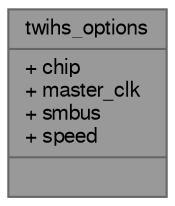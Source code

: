 digraph "twihs_options"
{
 // LATEX_PDF_SIZE
  bgcolor="transparent";
  edge [fontname=FreeSans,fontsize=10,labelfontname=FreeSans,labelfontsize=10];
  node [fontname=FreeSans,fontsize=10,shape=box,height=0.2,width=0.4];
  Node1 [shape=record,label="{twihs_options\n|+ chip\l+ master_clk\l+ smbus\l+ speed\l|}",height=0.2,width=0.4,color="gray40", fillcolor="grey60", style="filled", fontcolor="black",tooltip="Input parameters when initializing the TWIHS module mode."];
}
